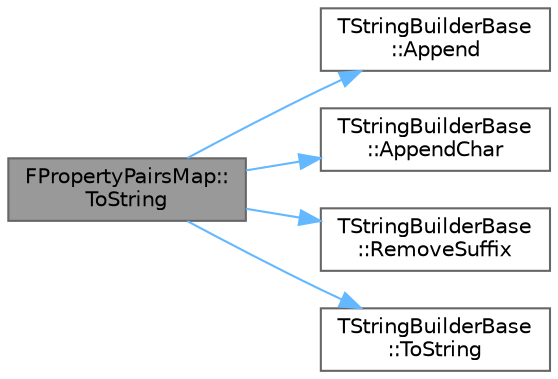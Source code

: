 digraph "FPropertyPairsMap::ToString"
{
 // INTERACTIVE_SVG=YES
 // LATEX_PDF_SIZE
  bgcolor="transparent";
  edge [fontname=Helvetica,fontsize=10,labelfontname=Helvetica,labelfontsize=10];
  node [fontname=Helvetica,fontsize=10,shape=box,height=0.2,width=0.4];
  rankdir="LR";
  Node1 [id="Node000001",label="FPropertyPairsMap::\lToString",height=0.2,width=0.4,color="gray40", fillcolor="grey60", style="filled", fontcolor="black",tooltip="Converts this property map to a string representation."];
  Node1 -> Node2 [id="edge1_Node000001_Node000002",color="steelblue1",style="solid",tooltip=" "];
  Node2 [id="Node000002",label="TStringBuilderBase\l::Append",height=0.2,width=0.4,color="grey40", fillcolor="white", style="filled",URL="$d6/dbc/classTStringBuilderBase.html#aa69f1e13dce5e56e61aaa197bbf7a142",tooltip=" "];
  Node1 -> Node3 [id="edge2_Node000001_Node000003",color="steelblue1",style="solid",tooltip=" "];
  Node3 [id="Node000003",label="TStringBuilderBase\l::AppendChar",height=0.2,width=0.4,color="grey40", fillcolor="white", style="filled",URL="$d6/dbc/classTStringBuilderBase.html#a1a880098ea3c570a658f9f9344deb44b",tooltip=" "];
  Node1 -> Node4 [id="edge3_Node000001_Node000004",color="steelblue1",style="solid",tooltip=" "];
  Node4 [id="Node000004",label="TStringBuilderBase\l::RemoveSuffix",height=0.2,width=0.4,color="grey40", fillcolor="white", style="filled",URL="$d6/dbc/classTStringBuilderBase.html#ad80d37fa5d95d26f11d7d7c6b82cdd83",tooltip="Modifies the string builder to remove the given number of characters from the end."];
  Node1 -> Node5 [id="edge4_Node000001_Node000005",color="steelblue1",style="solid",tooltip=" "];
  Node5 [id="Node000005",label="TStringBuilderBase\l::ToString",height=0.2,width=0.4,color="grey40", fillcolor="white", style="filled",URL="$d6/dbc/classTStringBuilderBase.html#a68b86f309304705be268e5bf17dde15b",tooltip="Prefer operator*() for a pointer to a null-terminated string."];
}
